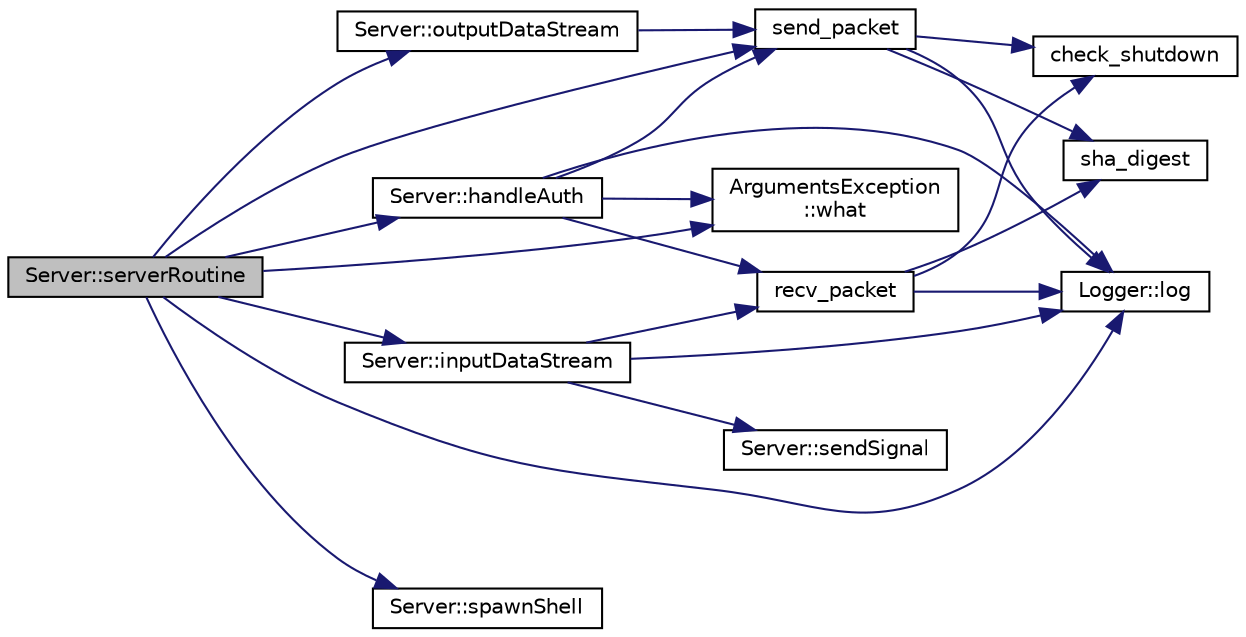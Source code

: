 digraph "Server::serverRoutine"
{
  edge [fontname="Helvetica",fontsize="10",labelfontname="Helvetica",labelfontsize="10"];
  node [fontname="Helvetica",fontsize="10",shape=record];
  rankdir="LR";
  Node1 [label="Server::serverRoutine",height=0.2,width=0.4,color="black", fillcolor="grey75", style="filled", fontcolor="black"];
  Node1 -> Node2 [color="midnightblue",fontsize="10",style="solid",fontname="Helvetica"];
  Node2 [label="Server::handleAuth",height=0.2,width=0.4,color="black", fillcolor="white", style="filled",URL="$classServer.html#a7d999a07f62d1d3d7dff37b6935c01a6"];
  Node2 -> Node3 [color="midnightblue",fontsize="10",style="solid",fontname="Helvetica"];
  Node3 [label="recv_packet",height=0.2,width=0.4,color="black", fillcolor="white", style="filled",URL="$Packet_8h.html#adaa6274c063dfae816caaf9a68774698",tooltip="Recieves a SSH_Packet from an SSL socket. Reads each part and assembles it into the structure..."];
  Node3 -> Node4 [color="midnightblue",fontsize="10",style="solid",fontname="Helvetica"];
  Node4 [label="check_shutdown",height=0.2,width=0.4,color="black", fillcolor="white", style="filled",URL="$Packet_8cpp.html#acce65f288b2aed7670bee2f6dfbbb882"];
  Node3 -> Node5 [color="midnightblue",fontsize="10",style="solid",fontname="Helvetica"];
  Node5 [label="sha_digest",height=0.2,width=0.4,color="black", fillcolor="white", style="filled",URL="$Packet_8cpp.html#a707a865009d80b22ee19d46a59d81e94"];
  Node3 -> Node6 [color="midnightblue",fontsize="10",style="solid",fontname="Helvetica"];
  Node6 [label="Logger::log",height=0.2,width=0.4,color="black", fillcolor="white", style="filled",URL="$classLogger.html#aad1588639bb45eab5a33a40fc58d0e94",tooltip="Log formatted data with variable number of arguments (simmilar to printf) "];
  Node2 -> Node6 [color="midnightblue",fontsize="10",style="solid",fontname="Helvetica"];
  Node2 -> Node7 [color="midnightblue",fontsize="10",style="solid",fontname="Helvetica"];
  Node7 [label="ArgumentsException\l::what",height=0.2,width=0.4,color="black", fillcolor="white", style="filled",URL="$classArgumentsException.html#aa970dadd44c523df99070343c164343c"];
  Node2 -> Node8 [color="midnightblue",fontsize="10",style="solid",fontname="Helvetica"];
  Node8 [label="send_packet",height=0.2,width=0.4,color="black", fillcolor="white", style="filled",URL="$Packet_8h.html#a723198aebc9baad8998255313981e357",tooltip="Sends data in form of a SSH_Packet to the SSL socket given. "];
  Node8 -> Node5 [color="midnightblue",fontsize="10",style="solid",fontname="Helvetica"];
  Node8 -> Node4 [color="midnightblue",fontsize="10",style="solid",fontname="Helvetica"];
  Node8 -> Node6 [color="midnightblue",fontsize="10",style="solid",fontname="Helvetica"];
  Node1 -> Node9 [color="midnightblue",fontsize="10",style="solid",fontname="Helvetica"];
  Node9 [label="Server::spawnShell",height=0.2,width=0.4,color="black", fillcolor="white", style="filled",URL="$classServer.html#a4e9f6422ec55d311b9588975f81ae3bd",tooltip="Spawns a shell with input/output/error redirected with data streams. "];
  Node1 -> Node10 [color="midnightblue",fontsize="10",style="solid",fontname="Helvetica"];
  Node10 [label="Server::inputDataStream",height=0.2,width=0.4,color="black", fillcolor="white", style="filled",URL="$classServer.html#a8d9328ec355e42c8abf49ae0d4771399",tooltip="Constantly reads from SSL socket and redirects it to the shell. "];
  Node10 -> Node3 [color="midnightblue",fontsize="10",style="solid",fontname="Helvetica"];
  Node10 -> Node6 [color="midnightblue",fontsize="10",style="solid",fontname="Helvetica"];
  Node10 -> Node11 [color="midnightblue",fontsize="10",style="solid",fontname="Helvetica"];
  Node11 [label="Server::sendSignal",height=0.2,width=0.4,color="black", fillcolor="white", style="filled",URL="$classServer.html#a180800432b9ecffdbc050f4c66f8abd2"];
  Node1 -> Node12 [color="midnightblue",fontsize="10",style="solid",fontname="Helvetica"];
  Node12 [label="Server::outputDataStream",height=0.2,width=0.4,color="black", fillcolor="white", style="filled",URL="$classServer.html#a0b247f8f2166b36c3575c4678d0755e9",tooltip="Constantly reads output from the shell and outputs it to the SSL socket. "];
  Node12 -> Node8 [color="midnightblue",fontsize="10",style="solid",fontname="Helvetica"];
  Node1 -> Node6 [color="midnightblue",fontsize="10",style="solid",fontname="Helvetica"];
  Node1 -> Node8 [color="midnightblue",fontsize="10",style="solid",fontname="Helvetica"];
  Node1 -> Node7 [color="midnightblue",fontsize="10",style="solid",fontname="Helvetica"];
}
